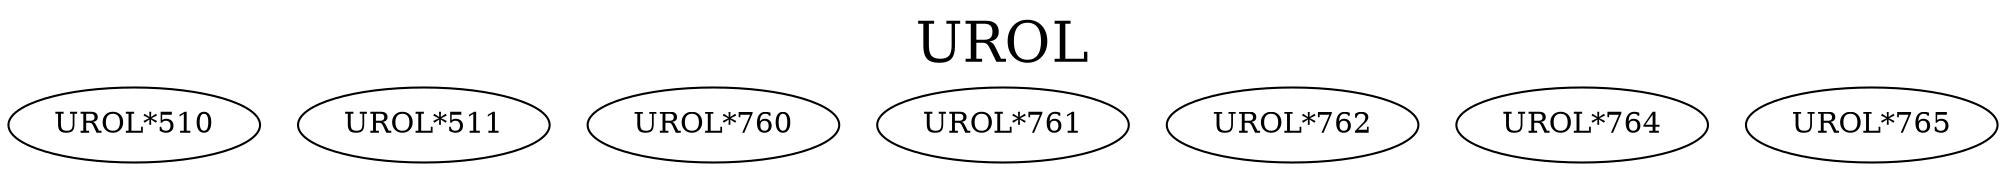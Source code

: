 digraph UROL {
labelloc = "t";
label = "UROL"
fontsize = 27;
"UROL*510"
"UROL*511"
"UROL*760"
"UROL*761"
"UROL*762"
"UROL*764"
"UROL*765"
}
